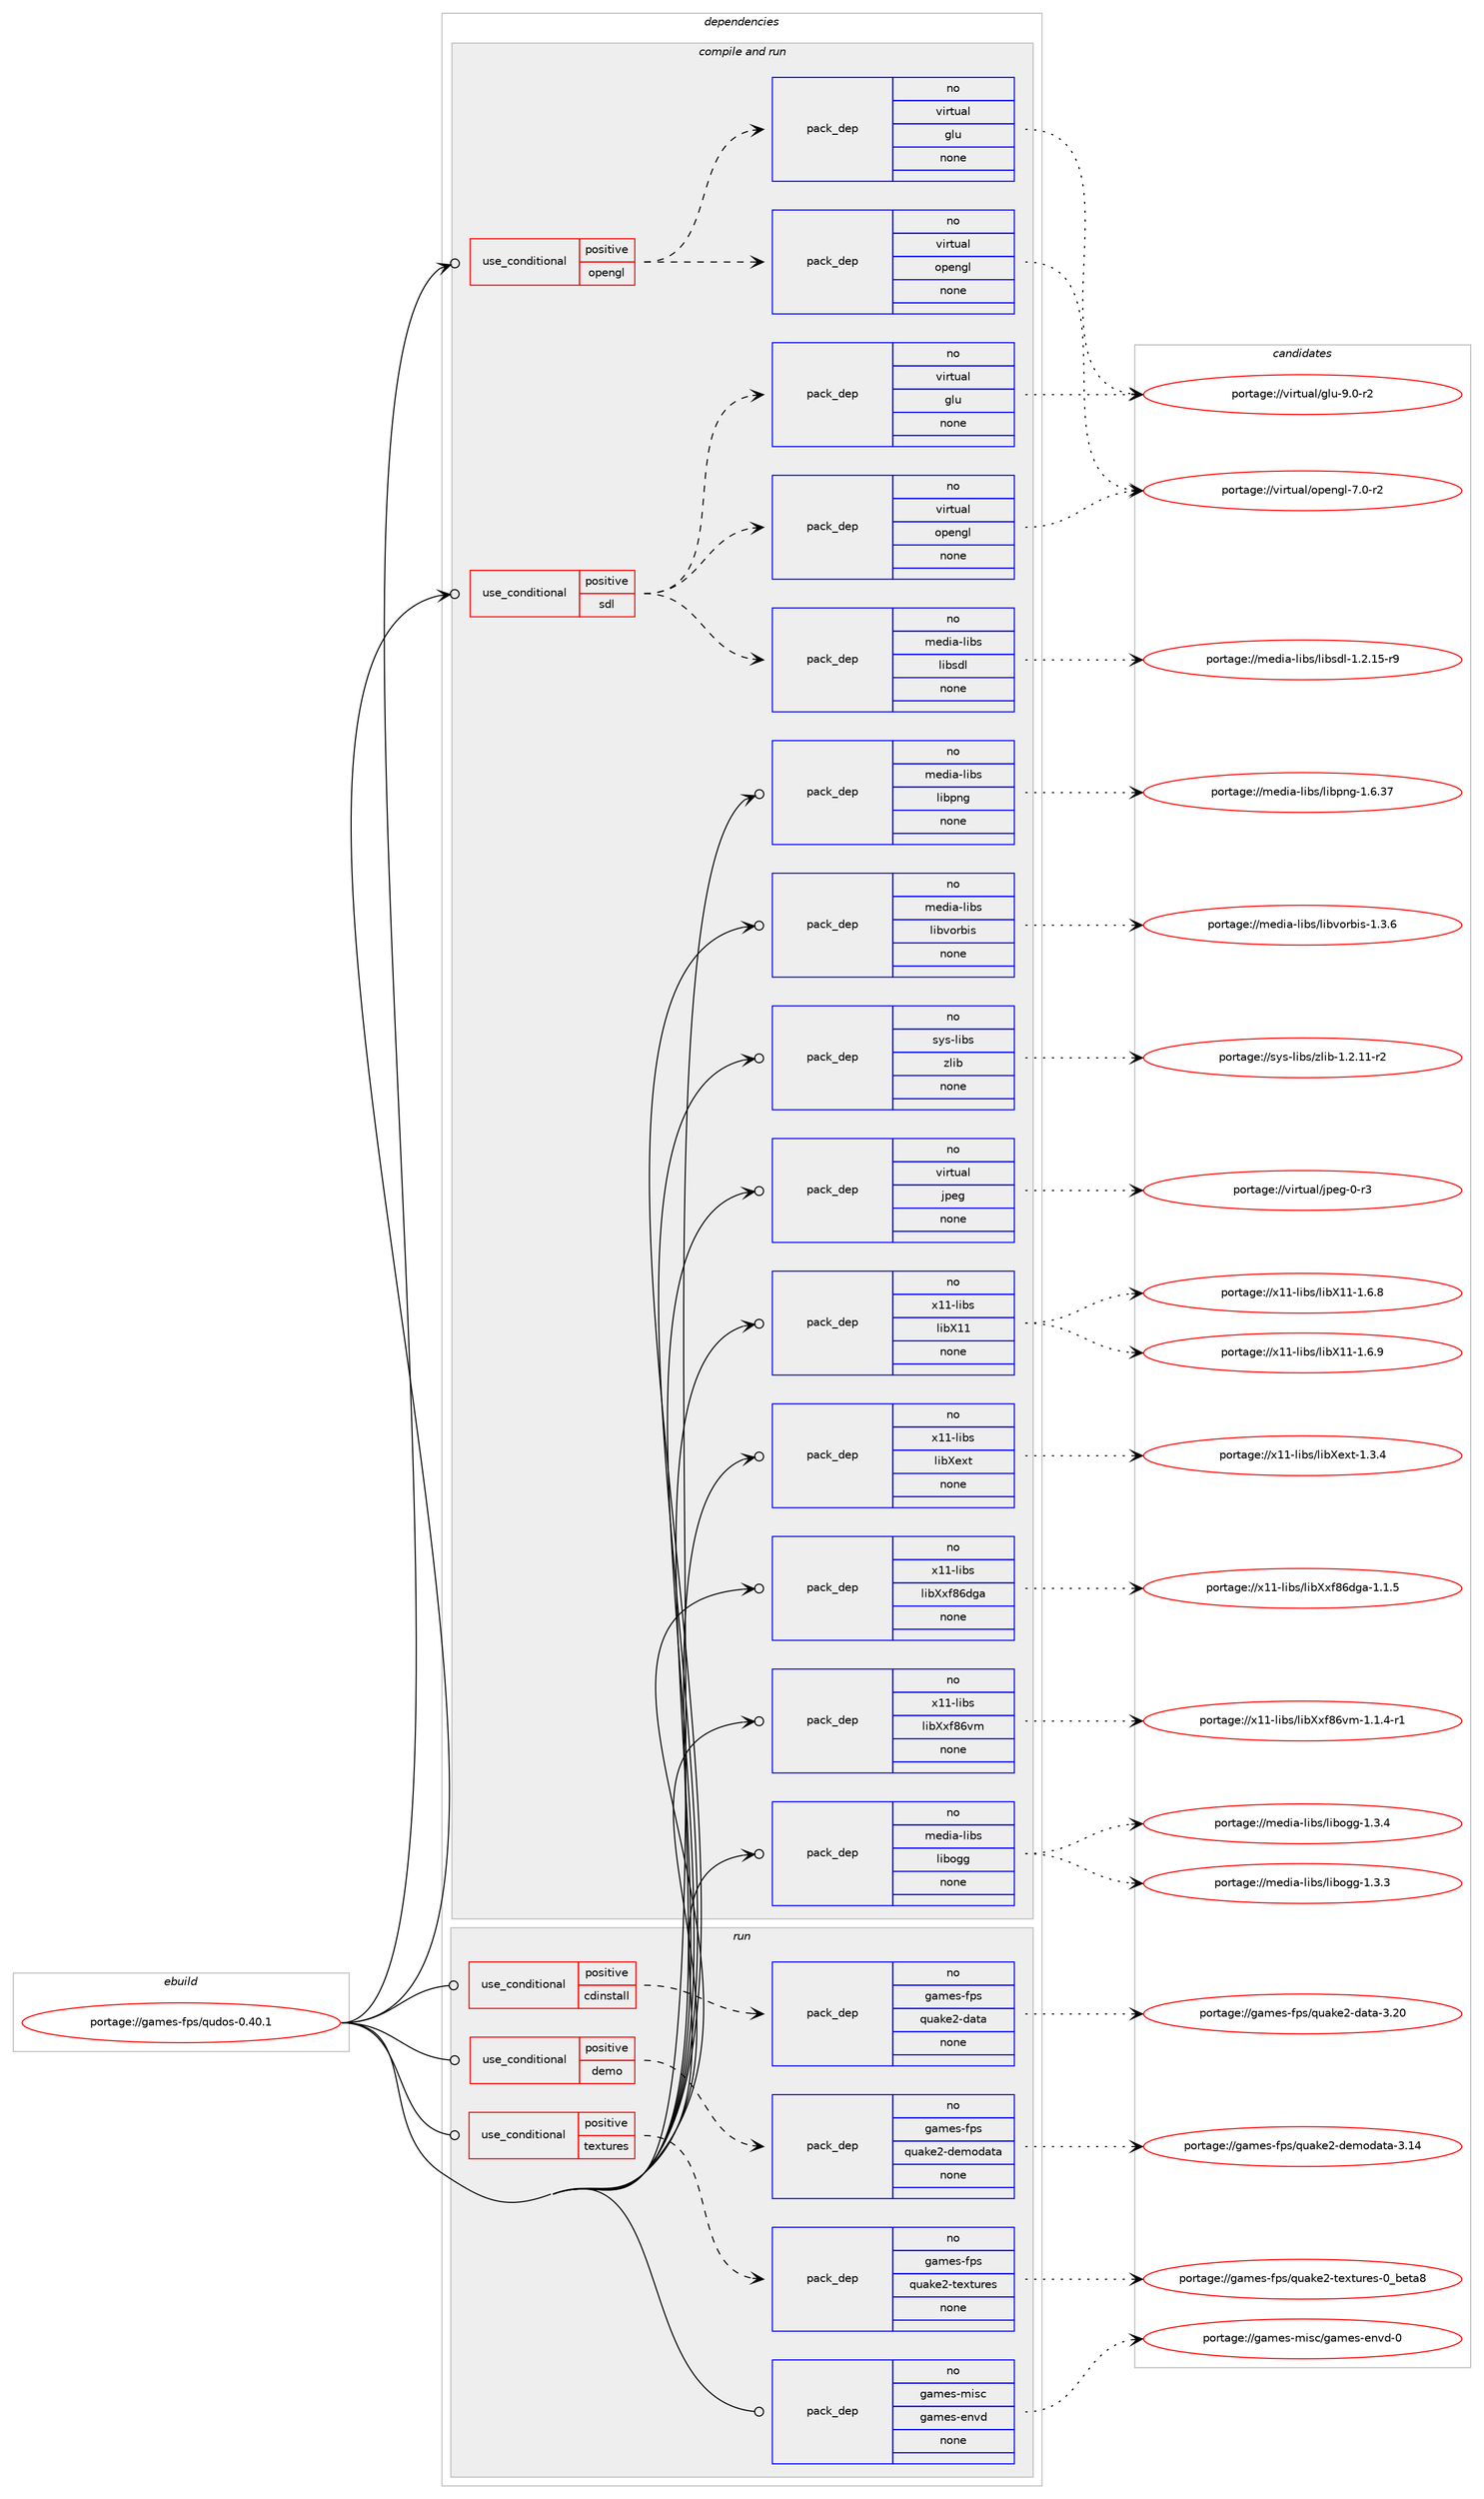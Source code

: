 digraph prolog {

# *************
# Graph options
# *************

newrank=true;
concentrate=true;
compound=true;
graph [rankdir=LR,fontname=Helvetica,fontsize=10,ranksep=1.5];#, ranksep=2.5, nodesep=0.2];
edge  [arrowhead=vee];
node  [fontname=Helvetica,fontsize=10];

# **********
# The ebuild
# **********

subgraph cluster_leftcol {
color=gray;
rank=same;
label=<<i>ebuild</i>>;
id [label="portage://games-fps/qudos-0.40.1", color=red, width=4, href="../games-fps/qudos-0.40.1.svg"];
}

# ****************
# The dependencies
# ****************

subgraph cluster_midcol {
color=gray;
label=<<i>dependencies</i>>;
subgraph cluster_compile {
fillcolor="#eeeeee";
style=filled;
label=<<i>compile</i>>;
}
subgraph cluster_compileandrun {
fillcolor="#eeeeee";
style=filled;
label=<<i>compile and run</i>>;
subgraph cond73360 {
dependency273558 [label=<<TABLE BORDER="0" CELLBORDER="1" CELLSPACING="0" CELLPADDING="4"><TR><TD ROWSPAN="3" CELLPADDING="10">use_conditional</TD></TR><TR><TD>positive</TD></TR><TR><TD>opengl</TD></TR></TABLE>>, shape=none, color=red];
subgraph pack196226 {
dependency273559 [label=<<TABLE BORDER="0" CELLBORDER="1" CELLSPACING="0" CELLPADDING="4" WIDTH="220"><TR><TD ROWSPAN="6" CELLPADDING="30">pack_dep</TD></TR><TR><TD WIDTH="110">no</TD></TR><TR><TD>virtual</TD></TR><TR><TD>opengl</TD></TR><TR><TD>none</TD></TR><TR><TD></TD></TR></TABLE>>, shape=none, color=blue];
}
dependency273558:e -> dependency273559:w [weight=20,style="dashed",arrowhead="vee"];
subgraph pack196227 {
dependency273560 [label=<<TABLE BORDER="0" CELLBORDER="1" CELLSPACING="0" CELLPADDING="4" WIDTH="220"><TR><TD ROWSPAN="6" CELLPADDING="30">pack_dep</TD></TR><TR><TD WIDTH="110">no</TD></TR><TR><TD>virtual</TD></TR><TR><TD>glu</TD></TR><TR><TD>none</TD></TR><TR><TD></TD></TR></TABLE>>, shape=none, color=blue];
}
dependency273558:e -> dependency273560:w [weight=20,style="dashed",arrowhead="vee"];
}
id:e -> dependency273558:w [weight=20,style="solid",arrowhead="odotvee"];
subgraph cond73361 {
dependency273561 [label=<<TABLE BORDER="0" CELLBORDER="1" CELLSPACING="0" CELLPADDING="4"><TR><TD ROWSPAN="3" CELLPADDING="10">use_conditional</TD></TR><TR><TD>positive</TD></TR><TR><TD>sdl</TD></TR></TABLE>>, shape=none, color=red];
subgraph pack196228 {
dependency273562 [label=<<TABLE BORDER="0" CELLBORDER="1" CELLSPACING="0" CELLPADDING="4" WIDTH="220"><TR><TD ROWSPAN="6" CELLPADDING="30">pack_dep</TD></TR><TR><TD WIDTH="110">no</TD></TR><TR><TD>media-libs</TD></TR><TR><TD>libsdl</TD></TR><TR><TD>none</TD></TR><TR><TD></TD></TR></TABLE>>, shape=none, color=blue];
}
dependency273561:e -> dependency273562:w [weight=20,style="dashed",arrowhead="vee"];
subgraph pack196229 {
dependency273563 [label=<<TABLE BORDER="0" CELLBORDER="1" CELLSPACING="0" CELLPADDING="4" WIDTH="220"><TR><TD ROWSPAN="6" CELLPADDING="30">pack_dep</TD></TR><TR><TD WIDTH="110">no</TD></TR><TR><TD>virtual</TD></TR><TR><TD>opengl</TD></TR><TR><TD>none</TD></TR><TR><TD></TD></TR></TABLE>>, shape=none, color=blue];
}
dependency273561:e -> dependency273563:w [weight=20,style="dashed",arrowhead="vee"];
subgraph pack196230 {
dependency273564 [label=<<TABLE BORDER="0" CELLBORDER="1" CELLSPACING="0" CELLPADDING="4" WIDTH="220"><TR><TD ROWSPAN="6" CELLPADDING="30">pack_dep</TD></TR><TR><TD WIDTH="110">no</TD></TR><TR><TD>virtual</TD></TR><TR><TD>glu</TD></TR><TR><TD>none</TD></TR><TR><TD></TD></TR></TABLE>>, shape=none, color=blue];
}
dependency273561:e -> dependency273564:w [weight=20,style="dashed",arrowhead="vee"];
}
id:e -> dependency273561:w [weight=20,style="solid",arrowhead="odotvee"];
subgraph pack196231 {
dependency273565 [label=<<TABLE BORDER="0" CELLBORDER="1" CELLSPACING="0" CELLPADDING="4" WIDTH="220"><TR><TD ROWSPAN="6" CELLPADDING="30">pack_dep</TD></TR><TR><TD WIDTH="110">no</TD></TR><TR><TD>media-libs</TD></TR><TR><TD>libogg</TD></TR><TR><TD>none</TD></TR><TR><TD></TD></TR></TABLE>>, shape=none, color=blue];
}
id:e -> dependency273565:w [weight=20,style="solid",arrowhead="odotvee"];
subgraph pack196232 {
dependency273566 [label=<<TABLE BORDER="0" CELLBORDER="1" CELLSPACING="0" CELLPADDING="4" WIDTH="220"><TR><TD ROWSPAN="6" CELLPADDING="30">pack_dep</TD></TR><TR><TD WIDTH="110">no</TD></TR><TR><TD>media-libs</TD></TR><TR><TD>libpng</TD></TR><TR><TD>none</TD></TR><TR><TD></TD></TR></TABLE>>, shape=none, color=blue];
}
id:e -> dependency273566:w [weight=20,style="solid",arrowhead="odotvee"];
subgraph pack196233 {
dependency273567 [label=<<TABLE BORDER="0" CELLBORDER="1" CELLSPACING="0" CELLPADDING="4" WIDTH="220"><TR><TD ROWSPAN="6" CELLPADDING="30">pack_dep</TD></TR><TR><TD WIDTH="110">no</TD></TR><TR><TD>media-libs</TD></TR><TR><TD>libvorbis</TD></TR><TR><TD>none</TD></TR><TR><TD></TD></TR></TABLE>>, shape=none, color=blue];
}
id:e -> dependency273567:w [weight=20,style="solid",arrowhead="odotvee"];
subgraph pack196234 {
dependency273568 [label=<<TABLE BORDER="0" CELLBORDER="1" CELLSPACING="0" CELLPADDING="4" WIDTH="220"><TR><TD ROWSPAN="6" CELLPADDING="30">pack_dep</TD></TR><TR><TD WIDTH="110">no</TD></TR><TR><TD>sys-libs</TD></TR><TR><TD>zlib</TD></TR><TR><TD>none</TD></TR><TR><TD></TD></TR></TABLE>>, shape=none, color=blue];
}
id:e -> dependency273568:w [weight=20,style="solid",arrowhead="odotvee"];
subgraph pack196235 {
dependency273569 [label=<<TABLE BORDER="0" CELLBORDER="1" CELLSPACING="0" CELLPADDING="4" WIDTH="220"><TR><TD ROWSPAN="6" CELLPADDING="30">pack_dep</TD></TR><TR><TD WIDTH="110">no</TD></TR><TR><TD>virtual</TD></TR><TR><TD>jpeg</TD></TR><TR><TD>none</TD></TR><TR><TD></TD></TR></TABLE>>, shape=none, color=blue];
}
id:e -> dependency273569:w [weight=20,style="solid",arrowhead="odotvee"];
subgraph pack196236 {
dependency273570 [label=<<TABLE BORDER="0" CELLBORDER="1" CELLSPACING="0" CELLPADDING="4" WIDTH="220"><TR><TD ROWSPAN="6" CELLPADDING="30">pack_dep</TD></TR><TR><TD WIDTH="110">no</TD></TR><TR><TD>x11-libs</TD></TR><TR><TD>libX11</TD></TR><TR><TD>none</TD></TR><TR><TD></TD></TR></TABLE>>, shape=none, color=blue];
}
id:e -> dependency273570:w [weight=20,style="solid",arrowhead="odotvee"];
subgraph pack196237 {
dependency273571 [label=<<TABLE BORDER="0" CELLBORDER="1" CELLSPACING="0" CELLPADDING="4" WIDTH="220"><TR><TD ROWSPAN="6" CELLPADDING="30">pack_dep</TD></TR><TR><TD WIDTH="110">no</TD></TR><TR><TD>x11-libs</TD></TR><TR><TD>libXext</TD></TR><TR><TD>none</TD></TR><TR><TD></TD></TR></TABLE>>, shape=none, color=blue];
}
id:e -> dependency273571:w [weight=20,style="solid",arrowhead="odotvee"];
subgraph pack196238 {
dependency273572 [label=<<TABLE BORDER="0" CELLBORDER="1" CELLSPACING="0" CELLPADDING="4" WIDTH="220"><TR><TD ROWSPAN="6" CELLPADDING="30">pack_dep</TD></TR><TR><TD WIDTH="110">no</TD></TR><TR><TD>x11-libs</TD></TR><TR><TD>libXxf86dga</TD></TR><TR><TD>none</TD></TR><TR><TD></TD></TR></TABLE>>, shape=none, color=blue];
}
id:e -> dependency273572:w [weight=20,style="solid",arrowhead="odotvee"];
subgraph pack196239 {
dependency273573 [label=<<TABLE BORDER="0" CELLBORDER="1" CELLSPACING="0" CELLPADDING="4" WIDTH="220"><TR><TD ROWSPAN="6" CELLPADDING="30">pack_dep</TD></TR><TR><TD WIDTH="110">no</TD></TR><TR><TD>x11-libs</TD></TR><TR><TD>libXxf86vm</TD></TR><TR><TD>none</TD></TR><TR><TD></TD></TR></TABLE>>, shape=none, color=blue];
}
id:e -> dependency273573:w [weight=20,style="solid",arrowhead="odotvee"];
}
subgraph cluster_run {
fillcolor="#eeeeee";
style=filled;
label=<<i>run</i>>;
subgraph cond73362 {
dependency273574 [label=<<TABLE BORDER="0" CELLBORDER="1" CELLSPACING="0" CELLPADDING="4"><TR><TD ROWSPAN="3" CELLPADDING="10">use_conditional</TD></TR><TR><TD>positive</TD></TR><TR><TD>cdinstall</TD></TR></TABLE>>, shape=none, color=red];
subgraph pack196240 {
dependency273575 [label=<<TABLE BORDER="0" CELLBORDER="1" CELLSPACING="0" CELLPADDING="4" WIDTH="220"><TR><TD ROWSPAN="6" CELLPADDING="30">pack_dep</TD></TR><TR><TD WIDTH="110">no</TD></TR><TR><TD>games-fps</TD></TR><TR><TD>quake2-data</TD></TR><TR><TD>none</TD></TR><TR><TD></TD></TR></TABLE>>, shape=none, color=blue];
}
dependency273574:e -> dependency273575:w [weight=20,style="dashed",arrowhead="vee"];
}
id:e -> dependency273574:w [weight=20,style="solid",arrowhead="odot"];
subgraph cond73363 {
dependency273576 [label=<<TABLE BORDER="0" CELLBORDER="1" CELLSPACING="0" CELLPADDING="4"><TR><TD ROWSPAN="3" CELLPADDING="10">use_conditional</TD></TR><TR><TD>positive</TD></TR><TR><TD>demo</TD></TR></TABLE>>, shape=none, color=red];
subgraph pack196241 {
dependency273577 [label=<<TABLE BORDER="0" CELLBORDER="1" CELLSPACING="0" CELLPADDING="4" WIDTH="220"><TR><TD ROWSPAN="6" CELLPADDING="30">pack_dep</TD></TR><TR><TD WIDTH="110">no</TD></TR><TR><TD>games-fps</TD></TR><TR><TD>quake2-demodata</TD></TR><TR><TD>none</TD></TR><TR><TD></TD></TR></TABLE>>, shape=none, color=blue];
}
dependency273576:e -> dependency273577:w [weight=20,style="dashed",arrowhead="vee"];
}
id:e -> dependency273576:w [weight=20,style="solid",arrowhead="odot"];
subgraph cond73364 {
dependency273578 [label=<<TABLE BORDER="0" CELLBORDER="1" CELLSPACING="0" CELLPADDING="4"><TR><TD ROWSPAN="3" CELLPADDING="10">use_conditional</TD></TR><TR><TD>positive</TD></TR><TR><TD>textures</TD></TR></TABLE>>, shape=none, color=red];
subgraph pack196242 {
dependency273579 [label=<<TABLE BORDER="0" CELLBORDER="1" CELLSPACING="0" CELLPADDING="4" WIDTH="220"><TR><TD ROWSPAN="6" CELLPADDING="30">pack_dep</TD></TR><TR><TD WIDTH="110">no</TD></TR><TR><TD>games-fps</TD></TR><TR><TD>quake2-textures</TD></TR><TR><TD>none</TD></TR><TR><TD></TD></TR></TABLE>>, shape=none, color=blue];
}
dependency273578:e -> dependency273579:w [weight=20,style="dashed",arrowhead="vee"];
}
id:e -> dependency273578:w [weight=20,style="solid",arrowhead="odot"];
subgraph pack196243 {
dependency273580 [label=<<TABLE BORDER="0" CELLBORDER="1" CELLSPACING="0" CELLPADDING="4" WIDTH="220"><TR><TD ROWSPAN="6" CELLPADDING="30">pack_dep</TD></TR><TR><TD WIDTH="110">no</TD></TR><TR><TD>games-misc</TD></TR><TR><TD>games-envd</TD></TR><TR><TD>none</TD></TR><TR><TD></TD></TR></TABLE>>, shape=none, color=blue];
}
id:e -> dependency273580:w [weight=20,style="solid",arrowhead="odot"];
}
}

# **************
# The candidates
# **************

subgraph cluster_choices {
rank=same;
color=gray;
label=<<i>candidates</i>>;

subgraph choice196226 {
color=black;
nodesep=1;
choiceportage1181051141161179710847111112101110103108455546484511450 [label="portage://virtual/opengl-7.0-r2", color=red, width=4,href="../virtual/opengl-7.0-r2.svg"];
dependency273559:e -> choiceportage1181051141161179710847111112101110103108455546484511450:w [style=dotted,weight="100"];
}
subgraph choice196227 {
color=black;
nodesep=1;
choiceportage1181051141161179710847103108117455746484511450 [label="portage://virtual/glu-9.0-r2", color=red, width=4,href="../virtual/glu-9.0-r2.svg"];
dependency273560:e -> choiceportage1181051141161179710847103108117455746484511450:w [style=dotted,weight="100"];
}
subgraph choice196228 {
color=black;
nodesep=1;
choiceportage1091011001059745108105981154710810598115100108454946504649534511457 [label="portage://media-libs/libsdl-1.2.15-r9", color=red, width=4,href="../media-libs/libsdl-1.2.15-r9.svg"];
dependency273562:e -> choiceportage1091011001059745108105981154710810598115100108454946504649534511457:w [style=dotted,weight="100"];
}
subgraph choice196229 {
color=black;
nodesep=1;
choiceportage1181051141161179710847111112101110103108455546484511450 [label="portage://virtual/opengl-7.0-r2", color=red, width=4,href="../virtual/opengl-7.0-r2.svg"];
dependency273563:e -> choiceportage1181051141161179710847111112101110103108455546484511450:w [style=dotted,weight="100"];
}
subgraph choice196230 {
color=black;
nodesep=1;
choiceportage1181051141161179710847103108117455746484511450 [label="portage://virtual/glu-9.0-r2", color=red, width=4,href="../virtual/glu-9.0-r2.svg"];
dependency273564:e -> choiceportage1181051141161179710847103108117455746484511450:w [style=dotted,weight="100"];
}
subgraph choice196231 {
color=black;
nodesep=1;
choiceportage1091011001059745108105981154710810598111103103454946514651 [label="portage://media-libs/libogg-1.3.3", color=red, width=4,href="../media-libs/libogg-1.3.3.svg"];
choiceportage1091011001059745108105981154710810598111103103454946514652 [label="portage://media-libs/libogg-1.3.4", color=red, width=4,href="../media-libs/libogg-1.3.4.svg"];
dependency273565:e -> choiceportage1091011001059745108105981154710810598111103103454946514651:w [style=dotted,weight="100"];
dependency273565:e -> choiceportage1091011001059745108105981154710810598111103103454946514652:w [style=dotted,weight="100"];
}
subgraph choice196232 {
color=black;
nodesep=1;
choiceportage109101100105974510810598115471081059811211010345494654465155 [label="portage://media-libs/libpng-1.6.37", color=red, width=4,href="../media-libs/libpng-1.6.37.svg"];
dependency273566:e -> choiceportage109101100105974510810598115471081059811211010345494654465155:w [style=dotted,weight="100"];
}
subgraph choice196233 {
color=black;
nodesep=1;
choiceportage109101100105974510810598115471081059811811111498105115454946514654 [label="portage://media-libs/libvorbis-1.3.6", color=red, width=4,href="../media-libs/libvorbis-1.3.6.svg"];
dependency273567:e -> choiceportage109101100105974510810598115471081059811811111498105115454946514654:w [style=dotted,weight="100"];
}
subgraph choice196234 {
color=black;
nodesep=1;
choiceportage11512111545108105981154712210810598454946504649494511450 [label="portage://sys-libs/zlib-1.2.11-r2", color=red, width=4,href="../sys-libs/zlib-1.2.11-r2.svg"];
dependency273568:e -> choiceportage11512111545108105981154712210810598454946504649494511450:w [style=dotted,weight="100"];
}
subgraph choice196235 {
color=black;
nodesep=1;
choiceportage118105114116117971084710611210110345484511451 [label="portage://virtual/jpeg-0-r3", color=red, width=4,href="../virtual/jpeg-0-r3.svg"];
dependency273569:e -> choiceportage118105114116117971084710611210110345484511451:w [style=dotted,weight="100"];
}
subgraph choice196236 {
color=black;
nodesep=1;
choiceportage120494945108105981154710810598884949454946544656 [label="portage://x11-libs/libX11-1.6.8", color=red, width=4,href="../x11-libs/libX11-1.6.8.svg"];
choiceportage120494945108105981154710810598884949454946544657 [label="portage://x11-libs/libX11-1.6.9", color=red, width=4,href="../x11-libs/libX11-1.6.9.svg"];
dependency273570:e -> choiceportage120494945108105981154710810598884949454946544656:w [style=dotted,weight="100"];
dependency273570:e -> choiceportage120494945108105981154710810598884949454946544657:w [style=dotted,weight="100"];
}
subgraph choice196237 {
color=black;
nodesep=1;
choiceportage12049494510810598115471081059888101120116454946514652 [label="portage://x11-libs/libXext-1.3.4", color=red, width=4,href="../x11-libs/libXext-1.3.4.svg"];
dependency273571:e -> choiceportage12049494510810598115471081059888101120116454946514652:w [style=dotted,weight="100"];
}
subgraph choice196238 {
color=black;
nodesep=1;
choiceportage12049494510810598115471081059888120102565410010397454946494653 [label="portage://x11-libs/libXxf86dga-1.1.5", color=red, width=4,href="../x11-libs/libXxf86dga-1.1.5.svg"];
dependency273572:e -> choiceportage12049494510810598115471081059888120102565410010397454946494653:w [style=dotted,weight="100"];
}
subgraph choice196239 {
color=black;
nodesep=1;
choiceportage1204949451081059811547108105988812010256541181094549464946524511449 [label="portage://x11-libs/libXxf86vm-1.1.4-r1", color=red, width=4,href="../x11-libs/libXxf86vm-1.1.4-r1.svg"];
dependency273573:e -> choiceportage1204949451081059811547108105988812010256541181094549464946524511449:w [style=dotted,weight="100"];
}
subgraph choice196240 {
color=black;
nodesep=1;
choiceportage10397109101115451021121154711311797107101504510097116974551465048 [label="portage://games-fps/quake2-data-3.20", color=red, width=4,href="../games-fps/quake2-data-3.20.svg"];
dependency273575:e -> choiceportage10397109101115451021121154711311797107101504510097116974551465048:w [style=dotted,weight="100"];
}
subgraph choice196241 {
color=black;
nodesep=1;
choiceportage10397109101115451021121154711311797107101504510010110911110097116974551464952 [label="portage://games-fps/quake2-demodata-3.14", color=red, width=4,href="../games-fps/quake2-demodata-3.14.svg"];
dependency273577:e -> choiceportage10397109101115451021121154711311797107101504510010110911110097116974551464952:w [style=dotted,weight="100"];
}
subgraph choice196242 {
color=black;
nodesep=1;
choiceportage103971091011154510211211547113117971071015045116101120116117114101115454895981011169756 [label="portage://games-fps/quake2-textures-0_beta8", color=red, width=4,href="../games-fps/quake2-textures-0_beta8.svg"];
dependency273579:e -> choiceportage103971091011154510211211547113117971071015045116101120116117114101115454895981011169756:w [style=dotted,weight="100"];
}
subgraph choice196243 {
color=black;
nodesep=1;
choiceportage1039710910111545109105115994710397109101115451011101181004548 [label="portage://games-misc/games-envd-0", color=red, width=4,href="../games-misc/games-envd-0.svg"];
dependency273580:e -> choiceportage1039710910111545109105115994710397109101115451011101181004548:w [style=dotted,weight="100"];
}
}

}
